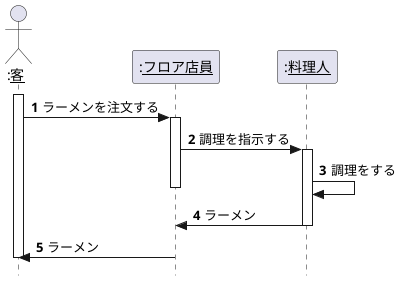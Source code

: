 @startuml 演習4-1
hide footbox
 autonumber
skinparam style strictuml

actor ":<u>客</u>" as custmer
participant ":<u>フロア店員</u>" as clerk
participant ":<u>料理人</u>" as cook
activate custmer
custmer -> clerk:ラーメンを注文する

  activate clerk
  clerk -> cook: 調理を指示する
  activate cook
  cook -> cook:調理をする
  deactivate clerk
  clerk <- cook:ラーメン
  deactivate cook
  custmer <- clerk:ラーメン
deactivate custmer
@enduml


